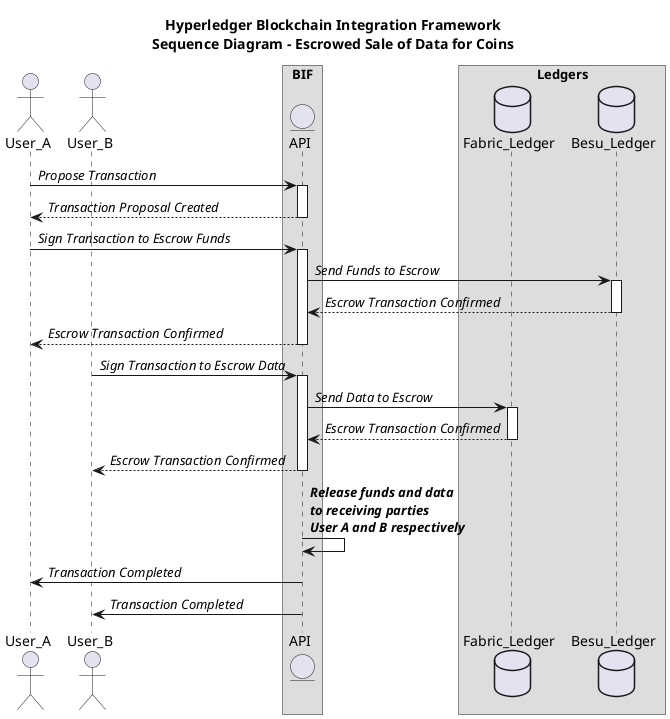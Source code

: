@startuml Sequence Diagram - Escrowed Sale of Data for Coins

skinparam ArrowFontStyle italic

title Hyperledger Blockchain Integration Framework\nSequence Diagram - Escrowed Sale of Data for Coins

actor User_A as a
actor User_B as b

box BIF
entity "API" as api
end box

box "Ledgers"
database Fabric_Ledger as d1
database Besu_Ledger as d2
end box

autoactivate on

a -> api: Propose Transaction
return Transaction Proposal Created

a -> api: Sign Transaction to Escrow Funds
  api -> d2: Send Funds to Escrow
  return Escrow Transaction Confirmed
return Escrow Transaction Confirmed

b -> api: Sign Transaction to Escrow Data
  api -> d1: Send Data to Escrow
  return Escrow Transaction Confirmed
return Escrow Transaction Confirmed

autoactivate off
api -> api: **Release funds and data**\n**to receiving parties**\n**User A and B respectively**
api -> a: Transaction Completed
api -> b: Transaction Completed

@enduml